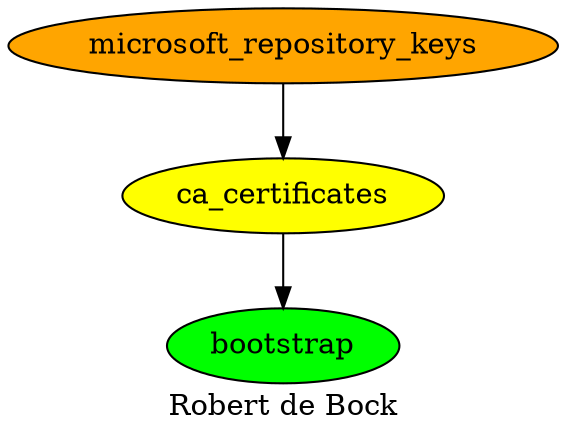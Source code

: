 digraph PhiloDilemma {
  label = "Robert de Bock" ;
  overlap=false
  {
    bootstrap [fillcolor=green style=filled]
    "ca_certificates" [fillcolor=yellow style=filled]
    "microsoft_repository_keys" [fillcolor=orange style=filled]
  }
  "microsoft_repository_keys" -> "ca_certificates"
  "ca_certificates" -> bootstrap
}
